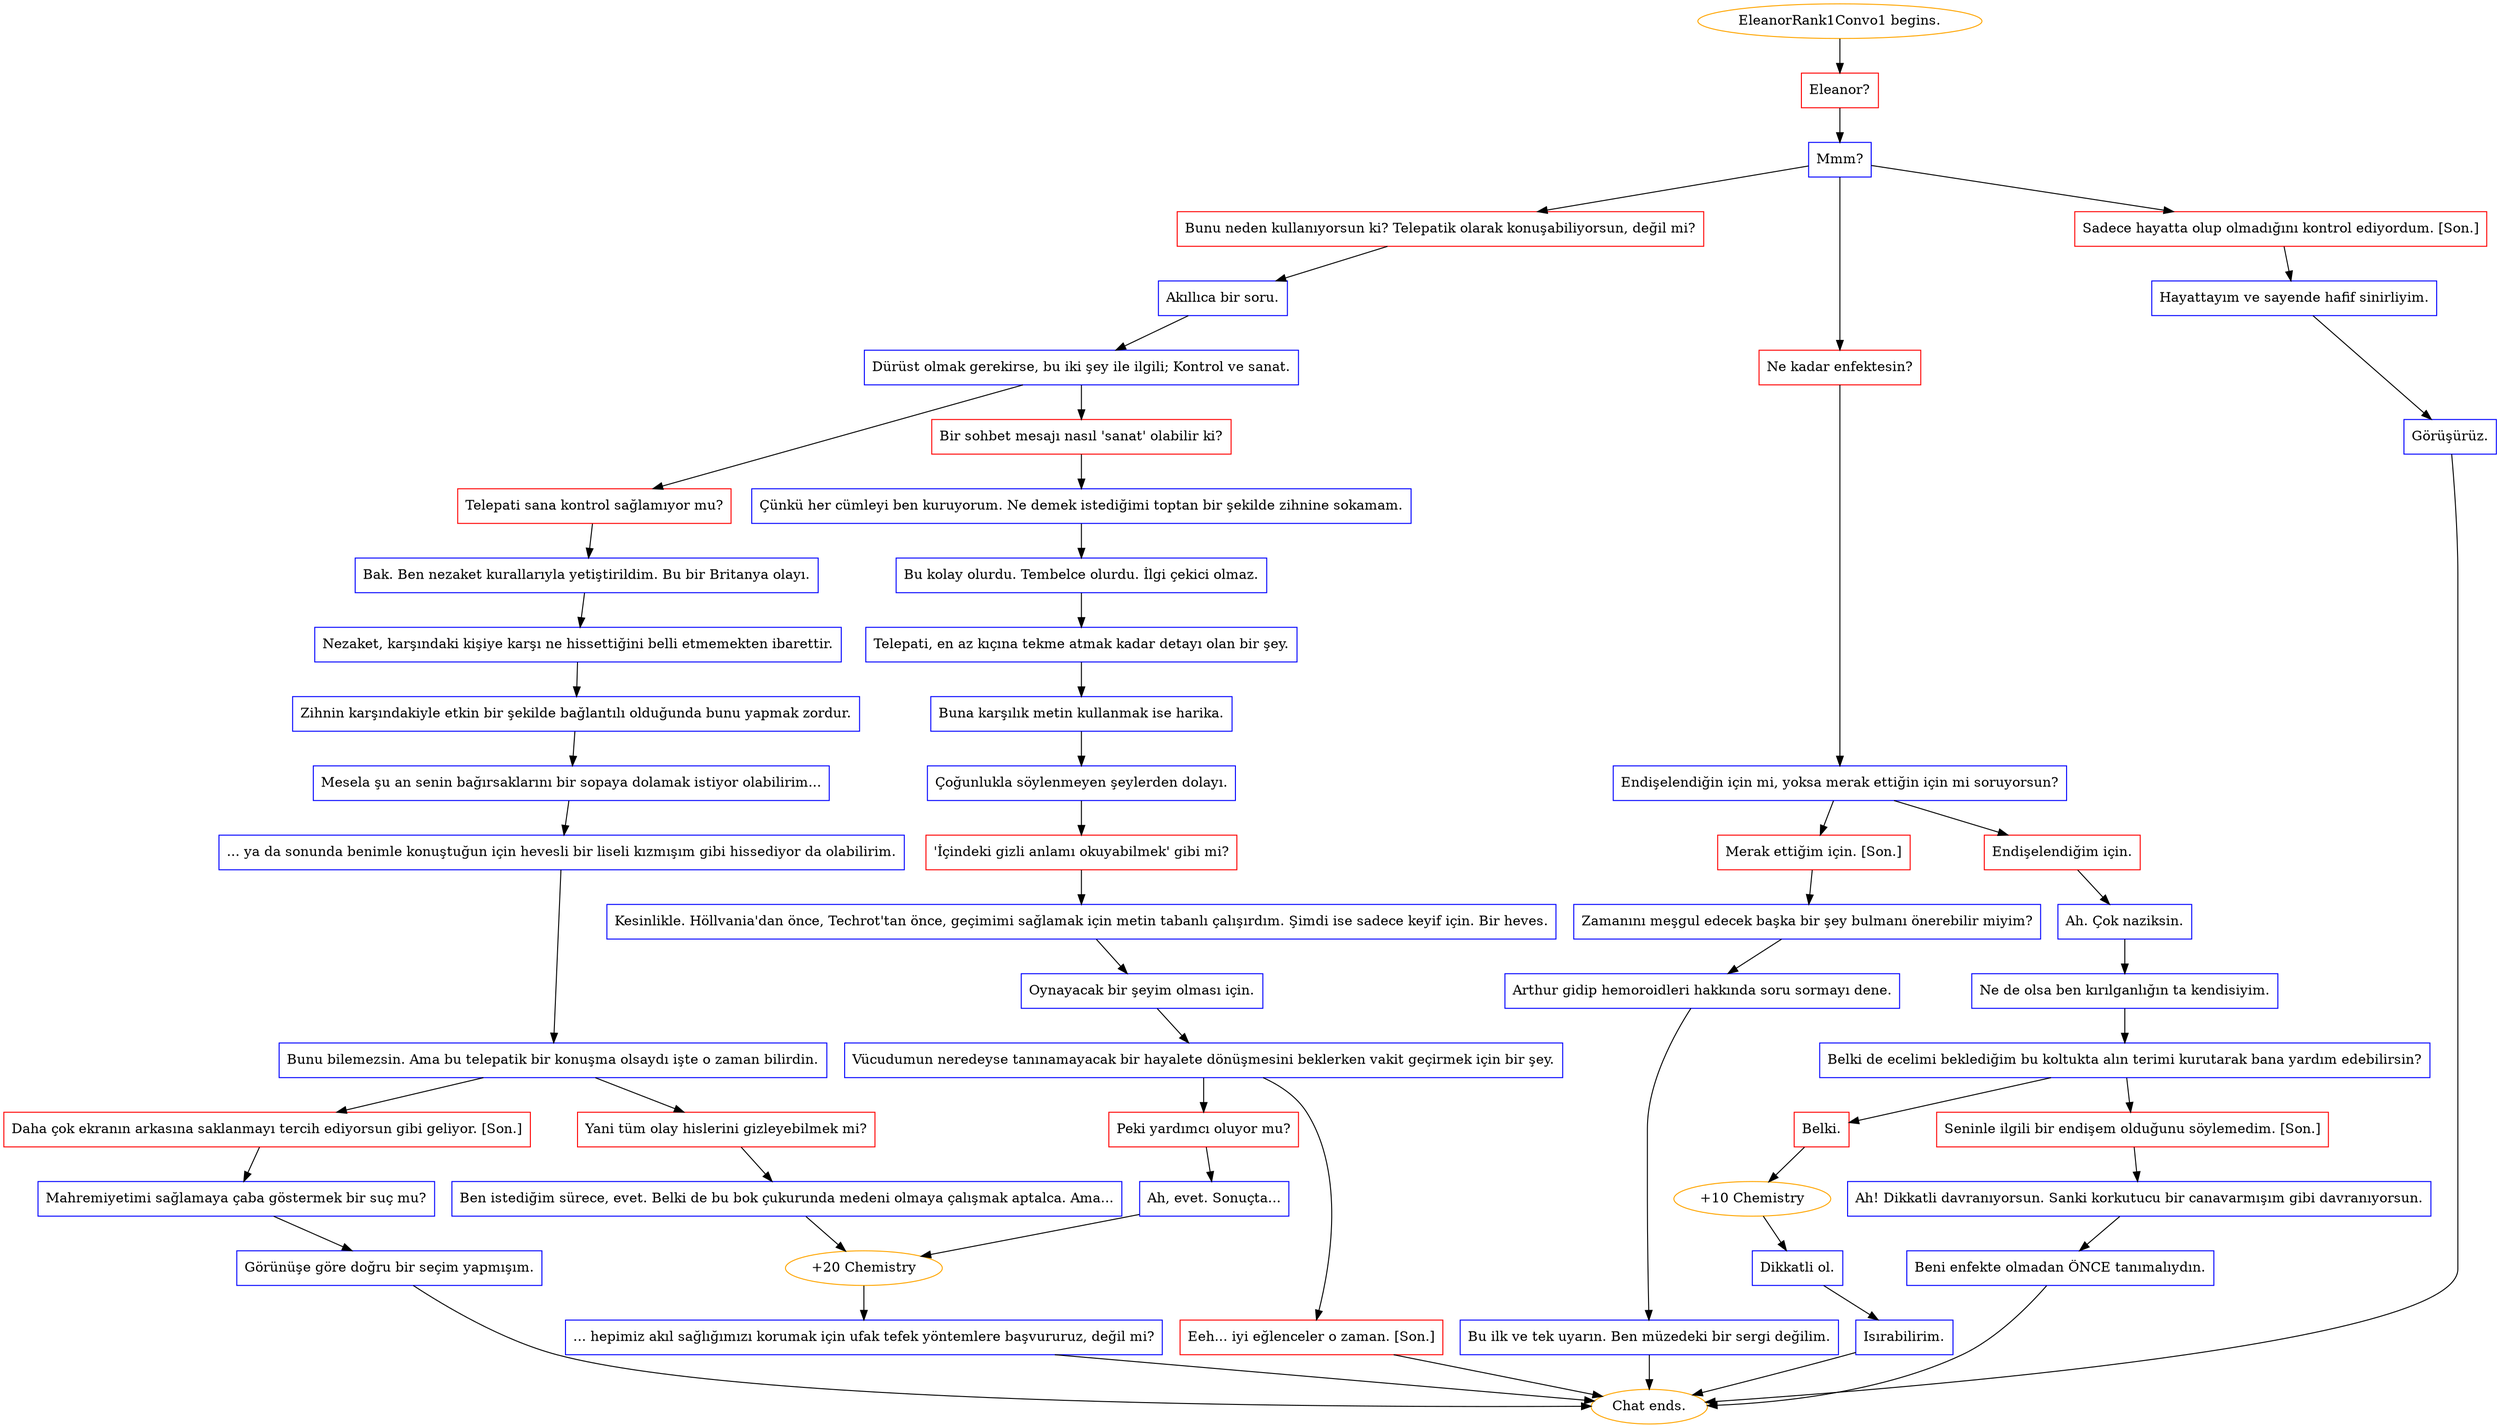 digraph {
	"EleanorRank1Convo1 begins." [color=orange];
		"EleanorRank1Convo1 begins." -> j754248582;
	j754248582 [label="Eleanor?",shape=box,color=red];
		j754248582 -> j4275063267;
	j4275063267 [label="Mmm?",shape=box,color=blue];
		j4275063267 -> j2144269738;
		j4275063267 -> j870022744;
		j4275063267 -> j3667528106;
	j2144269738 [label="Bunu neden kullanıyorsun ki? Telepatik olarak konuşabiliyorsun, değil mi?",shape=box,color=red];
		j2144269738 -> j400692728;
	j870022744 [label="Ne kadar enfektesin?",shape=box,color=red];
		j870022744 -> j616300581;
	j3667528106 [label="Sadece hayatta olup olmadığını kontrol ediyordum. [Son.]",shape=box,color=red];
		j3667528106 -> j1678000218;
	j400692728 [label="Akıllıca bir soru.",shape=box,color=blue];
		j400692728 -> j2632171639;
	j616300581 [label="Endişelendiğin için mi, yoksa merak ettiğin için mi soruyorsun?",shape=box,color=blue];
		j616300581 -> j2107879435;
		j616300581 -> j1964159650;
	j1678000218 [label="Hayattayım ve sayende hafif sinirliyim.",shape=box,color=blue];
		j1678000218 -> j4286723718;
	j2632171639 [label="Dürüst olmak gerekirse, bu iki şey ile ilgili; Kontrol ve sanat.",shape=box,color=blue];
		j2632171639 -> j1101950419;
		j2632171639 -> j632581610;
	j2107879435 [label="Endişelendiğim için.",shape=box,color=red];
		j2107879435 -> j429658258;
	j1964159650 [label="Merak ettiğim için. [Son.]",shape=box,color=red];
		j1964159650 -> j861625834;
	j4286723718 [label="Görüşürüz.",shape=box,color=blue];
		j4286723718 -> "Chat ends.";
	j1101950419 [label="Telepati sana kontrol sağlamıyor mu?",shape=box,color=red];
		j1101950419 -> j3045520595;
	j632581610 [label="Bir sohbet mesajı nasıl 'sanat' olabilir ki?",shape=box,color=red];
		j632581610 -> j3436026557;
	j429658258 [label="Ah. Çok naziksin.",shape=box,color=blue];
		j429658258 -> j1245924318;
	j861625834 [label="Zamanını meşgul edecek başka bir şey bulmanı önerebilir miyim?",shape=box,color=blue];
		j861625834 -> j728387568;
	"Chat ends." [color=orange];
	j3045520595 [label="Bak. Ben nezaket kurallarıyla yetiştirildim. Bu bir Britanya olayı.",shape=box,color=blue];
		j3045520595 -> j3921809124;
	j3436026557 [label="Çünkü her cümleyi ben kuruyorum. Ne demek istediğimi toptan bir şekilde zihnine sokamam.",shape=box,color=blue];
		j3436026557 -> j154771281;
	j1245924318 [label="Ne de olsa ben kırılganlığın ta kendisiyim.",shape=box,color=blue];
		j1245924318 -> j1939203992;
	j728387568 [label="Arthur gidip hemoroidleri hakkında soru sormayı dene.",shape=box,color=blue];
		j728387568 -> j4101646714;
	j3921809124 [label="Nezaket, karşındaki kişiye karşı ne hissettiğini belli etmemekten ibarettir.",shape=box,color=blue];
		j3921809124 -> j746627609;
	j154771281 [label="Bu kolay olurdu. Tembelce olurdu. İlgi çekici olmaz.",shape=box,color=blue];
		j154771281 -> j3028579186;
	j1939203992 [label="Belki de ecelimi beklediğim bu koltukta alın terimi kurutarak bana yardım edebilirsin?",shape=box,color=blue];
		j1939203992 -> j2198148689;
		j1939203992 -> j109980185;
	j4101646714 [label="Bu ilk ve tek uyarın. Ben müzedeki bir sergi değilim.",shape=box,color=blue];
		j4101646714 -> "Chat ends.";
	j746627609 [label="Zihnin karşındakiyle etkin bir şekilde bağlantılı olduğunda bunu yapmak zordur.",shape=box,color=blue];
		j746627609 -> j1005820693;
	j3028579186 [label="Telepati, en az kıçına tekme atmak kadar detayı olan bir şey.",shape=box,color=blue];
		j3028579186 -> j3763113100;
	j2198148689 [label="Belki.",shape=box,color=red];
		j2198148689 -> j2869957120;
	j109980185 [label="Seninle ilgili bir endişem olduğunu söylemedim. [Son.]",shape=box,color=red];
		j109980185 -> j2375229060;
	j1005820693 [label="Mesela şu an senin bağırsaklarını bir sopaya dolamak istiyor olabilirim...",shape=box,color=blue];
		j1005820693 -> j188137865;
	j3763113100 [label="Buna karşılık metin kullanmak ise harika.",shape=box,color=blue];
		j3763113100 -> j4223597072;
	j2869957120 [label="+10 Chemistry",color=orange];
		j2869957120 -> j1647811871;
	j2375229060 [label="Ah! Dikkatli davranıyorsun. Sanki korkutucu bir canavarmışım gibi davranıyorsun.",shape=box,color=blue];
		j2375229060 -> j3553042780;
	j188137865 [label="... ya da sonunda benimle konuştuğun için hevesli bir liseli kızmışım gibi hissediyor da olabilirim.",shape=box,color=blue];
		j188137865 -> j812692438;
	j4223597072 [label="Çoğunlukla söylenmeyen şeylerden dolayı.",shape=box,color=blue];
		j4223597072 -> j309516139;
	j1647811871 [label="Dikkatli ol.",shape=box,color=blue];
		j1647811871 -> j580713957;
	j3553042780 [label="Beni enfekte olmadan ÖNCE tanımalıydın.",shape=box,color=blue];
		j3553042780 -> "Chat ends.";
	j812692438 [label="Bunu bilemezsin. Ama bu telepatik bir konuşma olsaydı işte o zaman bilirdin.",shape=box,color=blue];
		j812692438 -> j422332617;
		j812692438 -> j4242509351;
	j309516139 [label="'İçindeki gizli anlamı okuyabilmek' gibi mi?",shape=box,color=red];
		j309516139 -> j1157496324;
	j580713957 [label="Isırabilirim.",shape=box,color=blue];
		j580713957 -> "Chat ends.";
	j422332617 [label="Yani tüm olay hislerini gizleyebilmek mi?",shape=box,color=red];
		j422332617 -> j1347584852;
	j4242509351 [label="Daha çok ekranın arkasına saklanmayı tercih ediyorsun gibi geliyor. [Son.]",shape=box,color=red];
		j4242509351 -> j1874610354;
	j1157496324 [label="Kesinlikle. Höllvania'dan önce, Techrot'tan önce, geçimimi sağlamak için metin tabanlı çalışırdım. Şimdi ise sadece keyif için. Bir heves.",shape=box,color=blue];
		j1157496324 -> j1425115245;
	j1347584852 [label="Ben istediğim sürece, evet. Belki de bu bok çukurunda medeni olmaya çalışmak aptalca. Ama...",shape=box,color=blue];
		j1347584852 -> j2711859788;
	j1874610354 [label="Mahremiyetimi sağlamaya çaba göstermek bir suç mu?",shape=box,color=blue];
		j1874610354 -> j1865826676;
	j1425115245 [label="Oynayacak bir şeyim olması için.",shape=box,color=blue];
		j1425115245 -> j2074126113;
	j2711859788 [label="+20 Chemistry",color=orange];
		j2711859788 -> j2928993509;
	j1865826676 [label="Görünüşe göre doğru bir seçim yapmışım.",shape=box,color=blue];
		j1865826676 -> "Chat ends.";
	j2074126113 [label="Vücudumun neredeyse tanınamayacak bir hayalete dönüşmesini beklerken vakit geçirmek için bir şey.",shape=box,color=blue];
		j2074126113 -> j3485148377;
		j2074126113 -> j2906815900;
	j2928993509 [label="... hepimiz akıl sağlığımızı korumak için ufak tefek yöntemlere başvururuz, değil mi?",shape=box,color=blue];
		j2928993509 -> "Chat ends.";
	j3485148377 [label="Peki yardımcı oluyor mu?",shape=box,color=red];
		j3485148377 -> j3011242333;
	j2906815900 [label="Eeh... iyi eğlenceler o zaman. [Son.]",shape=box,color=red];
		j2906815900 -> "Chat ends.";
	j3011242333 [label="Ah, evet. Sonuçta...",shape=box,color=blue];
		j3011242333 -> j2711859788;
}